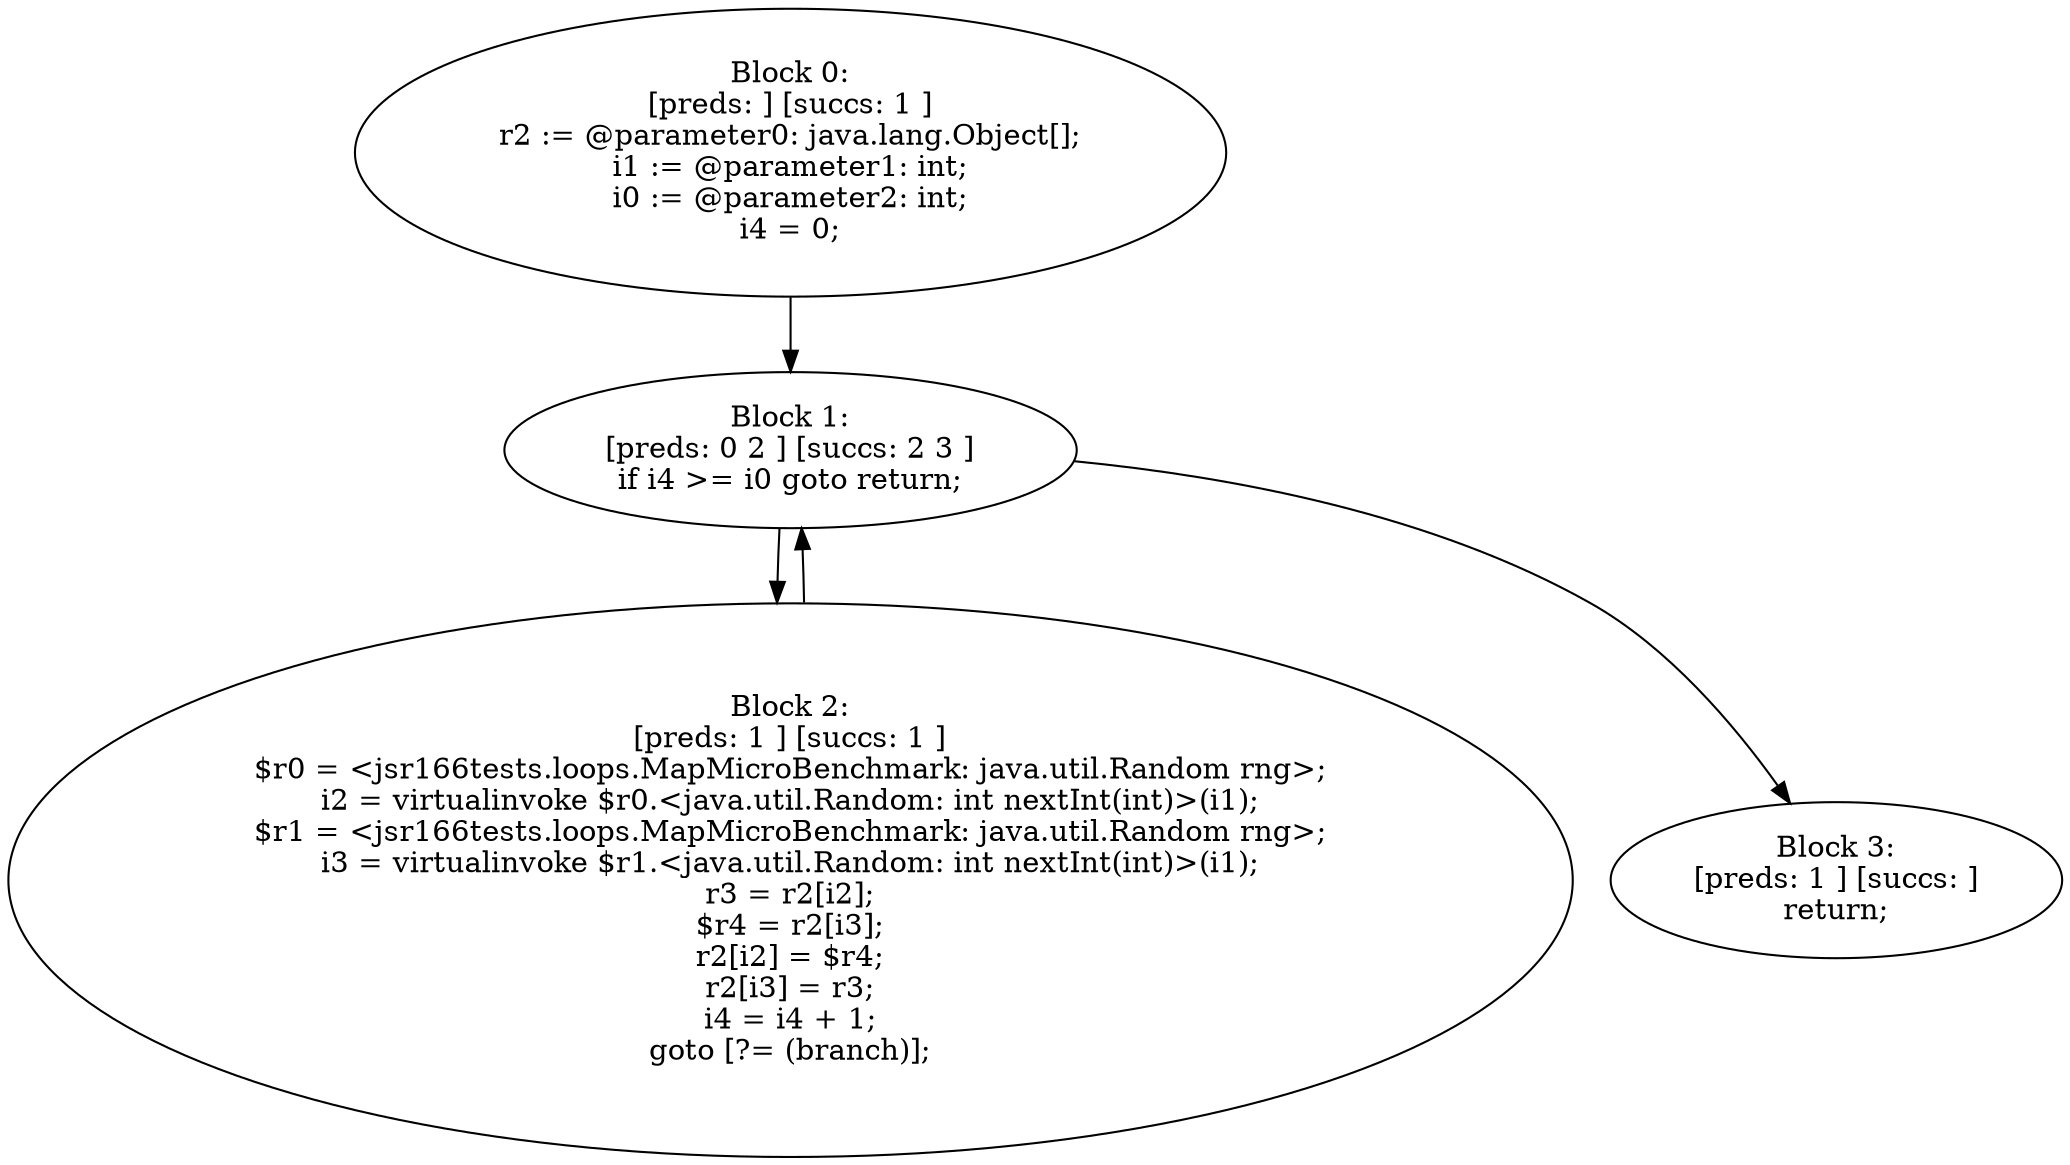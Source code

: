 digraph "unitGraph" {
    "Block 0:
[preds: ] [succs: 1 ]
r2 := @parameter0: java.lang.Object[];
i1 := @parameter1: int;
i0 := @parameter2: int;
i4 = 0;
"
    "Block 1:
[preds: 0 2 ] [succs: 2 3 ]
if i4 >= i0 goto return;
"
    "Block 2:
[preds: 1 ] [succs: 1 ]
$r0 = <jsr166tests.loops.MapMicroBenchmark: java.util.Random rng>;
i2 = virtualinvoke $r0.<java.util.Random: int nextInt(int)>(i1);
$r1 = <jsr166tests.loops.MapMicroBenchmark: java.util.Random rng>;
i3 = virtualinvoke $r1.<java.util.Random: int nextInt(int)>(i1);
r3 = r2[i2];
$r4 = r2[i3];
r2[i2] = $r4;
r2[i3] = r3;
i4 = i4 + 1;
goto [?= (branch)];
"
    "Block 3:
[preds: 1 ] [succs: ]
return;
"
    "Block 0:
[preds: ] [succs: 1 ]
r2 := @parameter0: java.lang.Object[];
i1 := @parameter1: int;
i0 := @parameter2: int;
i4 = 0;
"->"Block 1:
[preds: 0 2 ] [succs: 2 3 ]
if i4 >= i0 goto return;
";
    "Block 1:
[preds: 0 2 ] [succs: 2 3 ]
if i4 >= i0 goto return;
"->"Block 2:
[preds: 1 ] [succs: 1 ]
$r0 = <jsr166tests.loops.MapMicroBenchmark: java.util.Random rng>;
i2 = virtualinvoke $r0.<java.util.Random: int nextInt(int)>(i1);
$r1 = <jsr166tests.loops.MapMicroBenchmark: java.util.Random rng>;
i3 = virtualinvoke $r1.<java.util.Random: int nextInt(int)>(i1);
r3 = r2[i2];
$r4 = r2[i3];
r2[i2] = $r4;
r2[i3] = r3;
i4 = i4 + 1;
goto [?= (branch)];
";
    "Block 1:
[preds: 0 2 ] [succs: 2 3 ]
if i4 >= i0 goto return;
"->"Block 3:
[preds: 1 ] [succs: ]
return;
";
    "Block 2:
[preds: 1 ] [succs: 1 ]
$r0 = <jsr166tests.loops.MapMicroBenchmark: java.util.Random rng>;
i2 = virtualinvoke $r0.<java.util.Random: int nextInt(int)>(i1);
$r1 = <jsr166tests.loops.MapMicroBenchmark: java.util.Random rng>;
i3 = virtualinvoke $r1.<java.util.Random: int nextInt(int)>(i1);
r3 = r2[i2];
$r4 = r2[i3];
r2[i2] = $r4;
r2[i3] = r3;
i4 = i4 + 1;
goto [?= (branch)];
"->"Block 1:
[preds: 0 2 ] [succs: 2 3 ]
if i4 >= i0 goto return;
";
}
